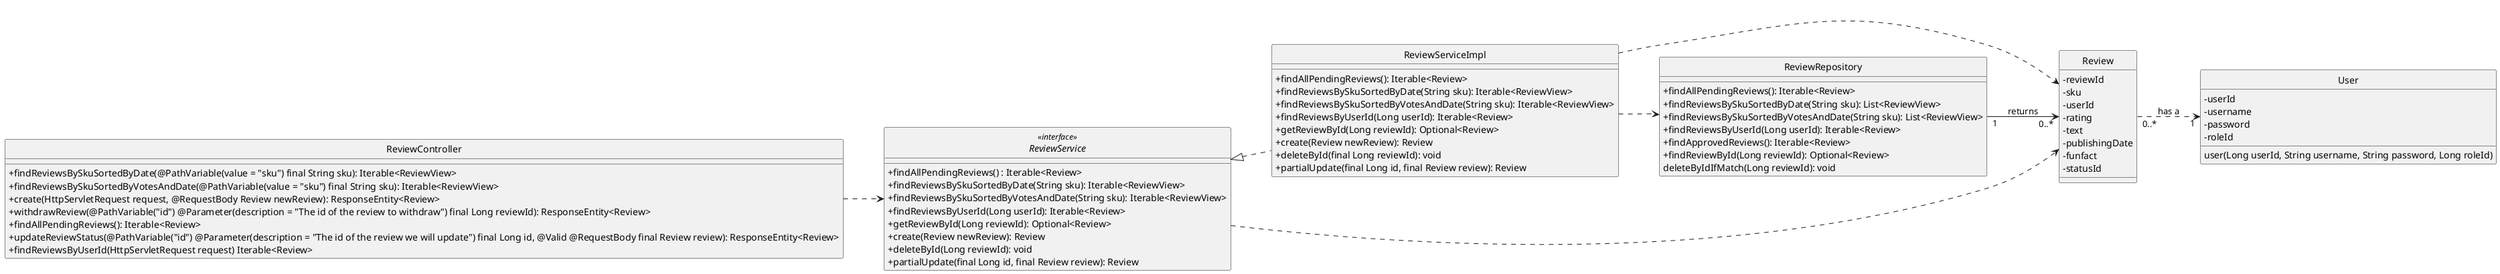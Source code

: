 @startuml
'https://plantuml.com/class-diagram

left to right direction
hide circle
skinparam classAttributeIconSize 0


class ReviewController {
    +findReviewsBySkuSortedByDate(@PathVariable(value = "sku") final String sku): Iterable<ReviewView>
    +findReviewsBySkuSortedByVotesAndDate(@PathVariable(value = "sku") final String sku): Iterable<ReviewView>
    +create(HttpServletRequest request, @RequestBody Review newReview): ResponseEntity<Review>
    +withdrawReview(@PathVariable("id") @Parameter(description = "The id of the review to withdraw") final Long reviewId): ResponseEntity<Review>
    +findAllPendingReviews(): Iterable<Review>
    +updateReviewStatus(@PathVariable("id") @Parameter(description = "The id of the review we will update") final Long id, @Valid @RequestBody final Review review): ResponseEntity<Review>
    +findReviewsByUserId(HttpServletRequest request) Iterable<Review>
}

interface ReviewService <<interface>> {
    +findAllPendingReviews() : Iterable<Review>
    +findReviewsBySkuSortedByDate(String sku): Iterable<ReviewView>
    +findReviewsBySkuSortedByVotesAndDate(String sku): Iterable<ReviewView>
    +findReviewsByUserId(Long userId): Iterable<Review>
    +getReviewById(Long reviewId): Optional<Review>
    +create(Review newReview): Review
    +deleteById(Long reviewId): void
    +partialUpdate(final Long id, final Review review): Review
}

class ReviewServiceImpl{
    +findAllPendingReviews(): Iterable<Review>
    +findReviewsBySkuSortedByDate(String sku): Iterable<ReviewView>
    +findReviewsBySkuSortedByVotesAndDate(String sku): Iterable<ReviewView>
    +findReviewsByUserId(Long userId): Iterable<Review>
    +getReviewById(Long reviewId): Optional<Review>
    +create(Review newReview): Review
    +deleteById(final Long reviewId): void
    +partialUpdate(final Long id, final Review review): Review
}

class Review {
     - reviewId
     - sku
     - userId
     - rating
     - text
     - publishingDate
     - funfact
     - statusId
}


class User {
    - userId
    - username
    - password
    - roleId
    user(Long userId, String username, String password, Long roleId)
}

class ReviewRepository {
    +findAllPendingReviews(): Iterable<Review>
    +findReviewsBySkuSortedByDate(String sku): List<ReviewView>
    +findReviewsBySkuSortedByVotesAndDate(String sku): List<ReviewView>
    +findReviewsByUserId(Long userId): Iterable<Review>
    +findApprovedReviews(): Iterable<Review>
    +findReviewById(Long reviewId): Optional<Review>
    deleteByIdIfMatch(Long reviewId): void
}

ReviewRepository "1" --> "0..*" Review:  returns

ReviewController ..> ReviewService
ReviewServiceImpl ..> ReviewRepository
ReviewServiceImpl ..> Review
ReviewService ..> Review
Review "0..*" ..> "1" User: has a

ReviewServiceImpl .up.|> ReviewService


@enduml
